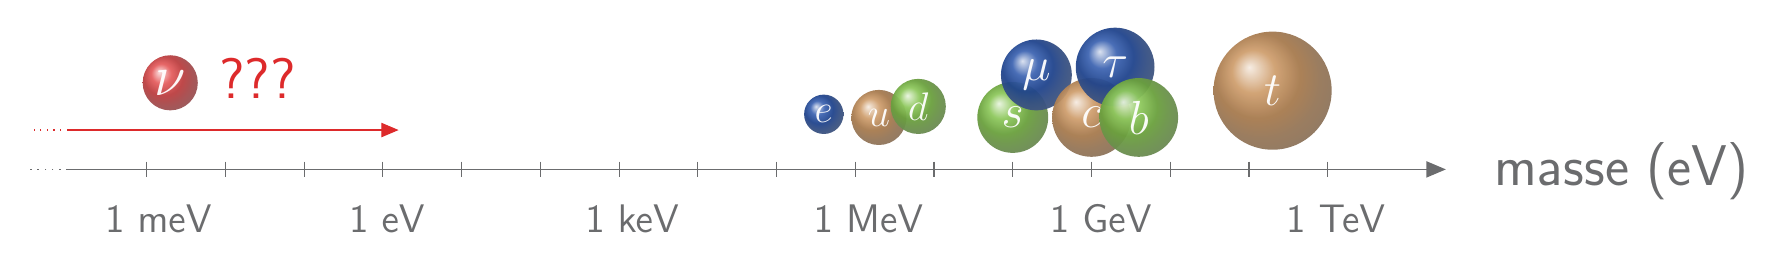 \begin{tikzpicture}[y=-1cm]

  \sf
  \definecolor{red}{RGB}{221,42,43}
  \definecolor{green}{RGB}{105,182,40}
  \definecolor{blue}{RGB}{0,51,153}
  \definecolor{orange}{RGB}{192,128,64}
  \definecolor{gray}{RGB}{107,108,110}
  \colorlet{black}{gray}

  \newcommand{\neutrino}[1]{%
    \shade[ball color=red, opacity=0.95] (#1) circle (0.35) node {\color{white}\huge$\nu$};
  }
  \newcommand{\lepton}[3]{%
    \shade[ball color=blue, opacity=0.95] (#1) circle (#2) node {\color{white}#3};
  }
  \newcommand{\quark}[4]{%
    \shade[ball color=#2, opacity=0.95] (#1) circle (#3) node {\color{white}#4};
  }

  \draw[black] (6,3.9) -- (6,4.1);
  \draw[black] (7,3.9) -- (7,4.1);
  \draw[black] (8,3.9) -- (8,4.1);
  \draw[black] (9,3.9) -- (9,4.1);
  \draw[black] (10,3.9) -- (10,4.1);
  \draw[black] (11,3.9) -- (11,4.1);
  \draw[black] (12,3.9) -- (12,4.1);
  \draw[black] (13,3.9) -- (13,4.1);
  \draw[black] (14,3.9) -- (14,4.1);
  \draw[black] (15,3.9) -- (15,4.1);
  \draw[black] (16,3.9) -- (16,4.1);
  \draw[black] (17,3.9) -- (17,4.1);
  \draw[black] (5,3.9) -- (5,4.1);
  \draw[black] (4,3.9) -- (4,4.1);
  \draw[black] (3,3.9) -- (3,4.1);
  \draw[black] (18,3.9) -- (18,4.1);

  \draw[arrows=-triangle 45,red] (2,3.5) -- (6.2,3.5);
  \draw[dotted,red] (2,3.5) -- (1.5,3.5);

  \draw[semithick,dotted,black] (2,4) -- (1.5,4);
  \draw[semithick,arrows=-triangle 45,black] (2,4) -- (19.5,4);

  {
    \Large
    \path (2.3,4.8) node[text=black,anchor=base west]  {1 meV};
    \path (5.4,4.8) node[text=black,anchor=base west]  {1 eV};
    \path (8.4,4.8) node[text=black,anchor=base west]  {1 keV};
    \path (11.3,4.8) node[text=black,anchor=base west] {1 MeV};
    \path (14.3,4.8) node[text=black,anchor=base west] {1 GeV};
    \path (17.3,4.8) node[text=black,anchor=base west] {1 TeV};
  }

  \path (20,4.2) node[text=black,anchor=base west] {\huge masse (eV)};

  \neutrino{3.3,2.9}
  \path (3.8,3.1) node[text=red,anchor=base west] {\huge{}???};

  \lepton{11.6, 3.3}{0.25}{\Large$e$}

  \quark{12.3,3.34}{orange}{0.35}{\Large$u$}
  \quark{12.8,3.2}{green}{0.35}{\Large$d$}

  \quark{14.0,3.34}{green}{0.45}{\LARGE$s$}
  \lepton{14.3, 2.8}{0.45}{\LARGE$\mu$}

  \quark{15.0,3.34}{orange}{0.5}{\LARGE$c$}
  \lepton{15.3, 2.7}{0.5}{\LARGE$\tau$}
  \quark{15.6,3.34}{green}{0.5}{\LARGE$b$}

  \quark{17.3,3.0}{orange}{0.75}{\LARGE$t$}


\end{tikzpicture}%

%% Configure (x)emacs for this file ...
%% Local Variables:
%% mode: latex
%% End:
